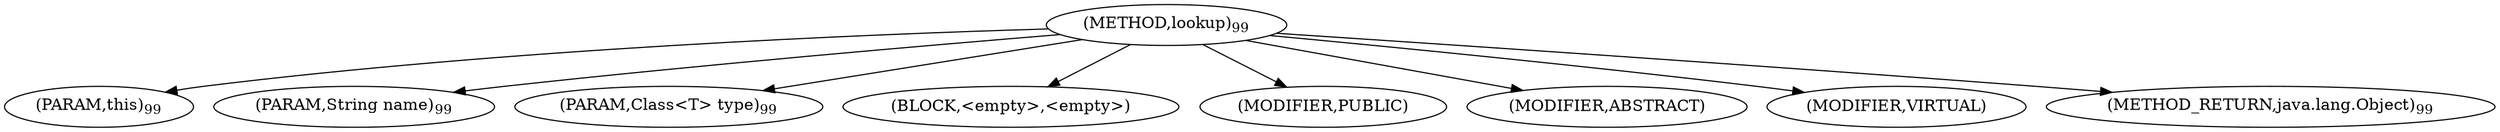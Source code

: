 digraph "lookup" {  
"78" [label = <(METHOD,lookup)<SUB>99</SUB>> ]
"79" [label = <(PARAM,this)<SUB>99</SUB>> ]
"80" [label = <(PARAM,String name)<SUB>99</SUB>> ]
"81" [label = <(PARAM,Class&lt;T&gt; type)<SUB>99</SUB>> ]
"82" [label = <(BLOCK,&lt;empty&gt;,&lt;empty&gt;)> ]
"83" [label = <(MODIFIER,PUBLIC)> ]
"84" [label = <(MODIFIER,ABSTRACT)> ]
"85" [label = <(MODIFIER,VIRTUAL)> ]
"86" [label = <(METHOD_RETURN,java.lang.Object)<SUB>99</SUB>> ]
  "78" -> "79" 
  "78" -> "80" 
  "78" -> "81" 
  "78" -> "82" 
  "78" -> "83" 
  "78" -> "84" 
  "78" -> "85" 
  "78" -> "86" 
}
